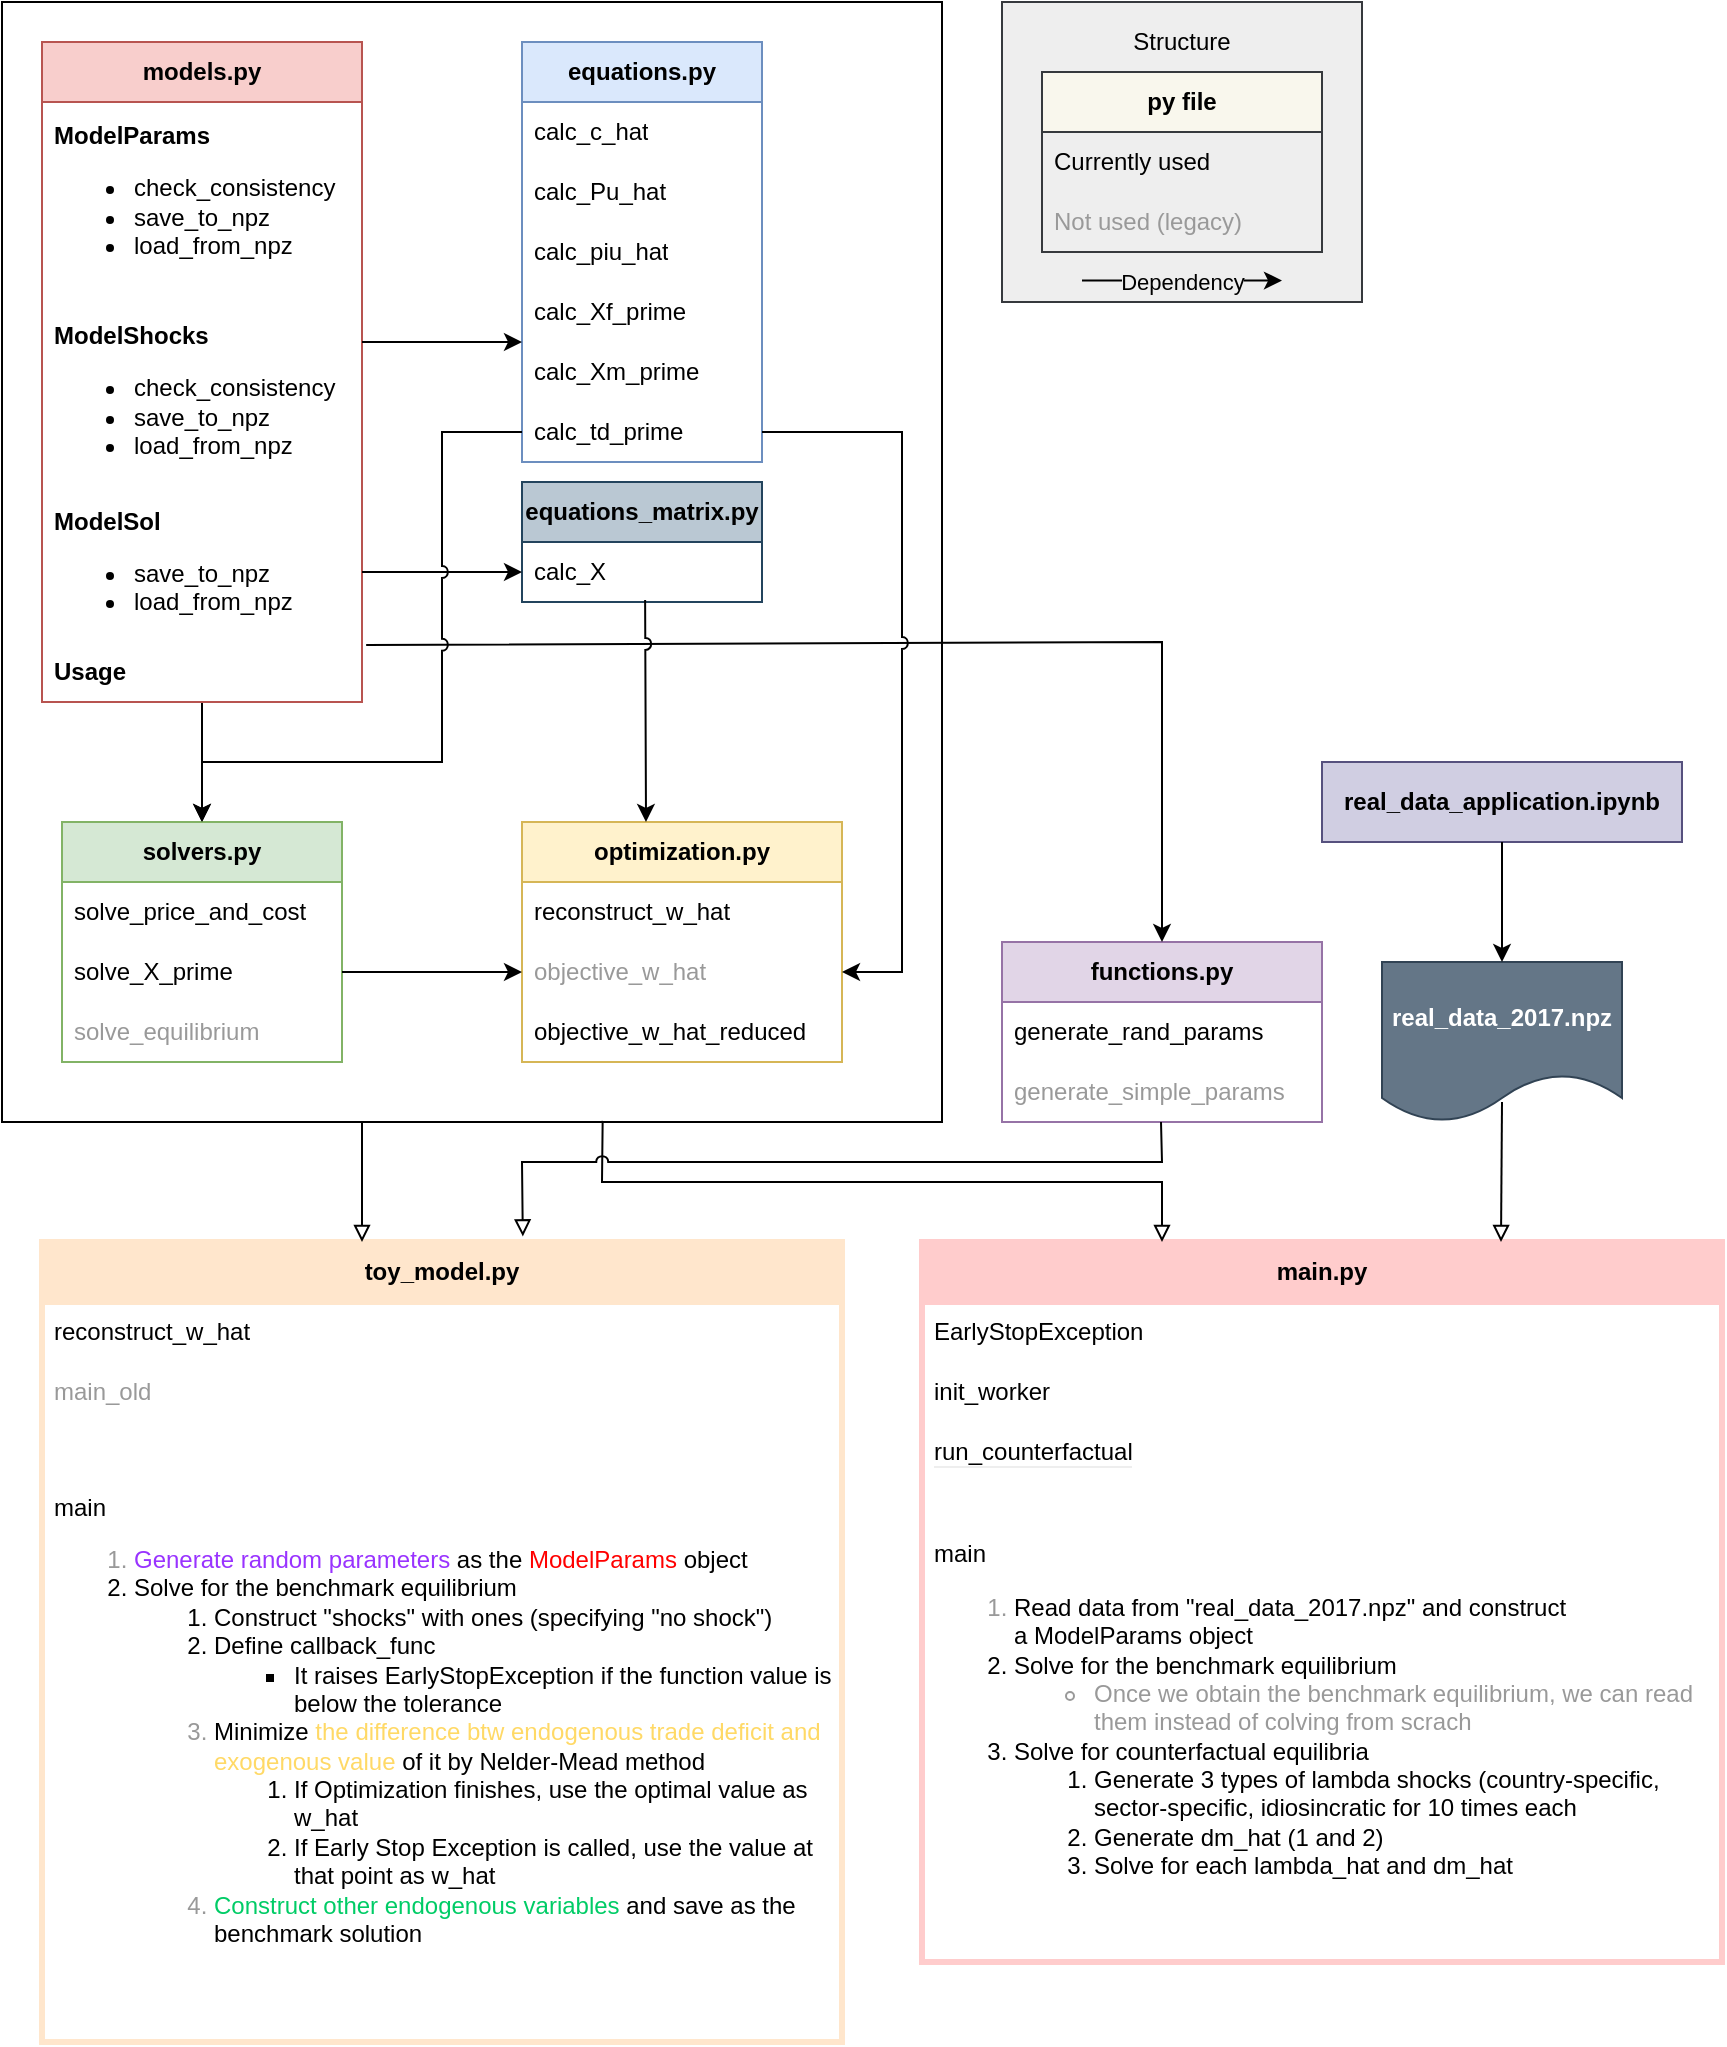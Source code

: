 <mxfile>
    <diagram id="Lqc5VTTtfE9WFwVzX8_v" name="ページ1">
        <mxGraphModel dx="954" dy="599" grid="1" gridSize="10" guides="1" tooltips="1" connect="1" arrows="1" fold="1" page="1" pageScale="1" pageWidth="827" pageHeight="1169" math="0" shadow="0">
            <root>
                <mxCell id="0"/>
                <mxCell id="1" parent="0"/>
                <mxCell id="zESGBfAv8kfooqxQL0nU-47" value="" style="rounded=0;whiteSpace=wrap;html=1;fontColor=#00CC66;" parent="1" vertex="1">
                    <mxGeometry x="20" y="40" width="470" height="560" as="geometry"/>
                </mxCell>
                <mxCell id="zESGBfAv8kfooqxQL0nU-1" value="&lt;b&gt;equations.py&lt;/b&gt;" style="swimlane;fontStyle=0;childLayout=stackLayout;horizontal=1;startSize=30;horizontalStack=0;resizeParent=1;resizeParentMax=0;resizeLast=0;collapsible=1;marginBottom=0;whiteSpace=wrap;html=1;fillColor=#dae8fc;strokeColor=#6c8ebf;" parent="1" vertex="1">
                    <mxGeometry x="280" y="60" width="120" height="210" as="geometry"/>
                </mxCell>
                <mxCell id="zESGBfAv8kfooqxQL0nU-2" value="calc_c_hat" style="text;strokeColor=none;fillColor=none;align=left;verticalAlign=middle;spacingLeft=4;spacingRight=4;overflow=hidden;points=[[0,0.5],[1,0.5]];portConstraint=eastwest;rotatable=0;whiteSpace=wrap;html=1;" parent="zESGBfAv8kfooqxQL0nU-1" vertex="1">
                    <mxGeometry y="30" width="120" height="30" as="geometry"/>
                </mxCell>
                <mxCell id="zESGBfAv8kfooqxQL0nU-3" value="calc_Pu_hat" style="text;strokeColor=none;fillColor=none;align=left;verticalAlign=middle;spacingLeft=4;spacingRight=4;overflow=hidden;points=[[0,0.5],[1,0.5]];portConstraint=eastwest;rotatable=0;whiteSpace=wrap;html=1;" parent="zESGBfAv8kfooqxQL0nU-1" vertex="1">
                    <mxGeometry y="60" width="120" height="30" as="geometry"/>
                </mxCell>
                <mxCell id="zESGBfAv8kfooqxQL0nU-4" value="calc_piu_hat" style="text;strokeColor=none;fillColor=none;align=left;verticalAlign=middle;spacingLeft=4;spacingRight=4;overflow=hidden;points=[[0,0.5],[1,0.5]];portConstraint=eastwest;rotatable=0;whiteSpace=wrap;html=1;" parent="zESGBfAv8kfooqxQL0nU-1" vertex="1">
                    <mxGeometry y="90" width="120" height="30" as="geometry"/>
                </mxCell>
                <mxCell id="zESGBfAv8kfooqxQL0nU-5" value="calc_Xf_prime" style="text;strokeColor=none;fillColor=none;align=left;verticalAlign=middle;spacingLeft=4;spacingRight=4;overflow=hidden;points=[[0,0.5],[1,0.5]];portConstraint=eastwest;rotatable=0;whiteSpace=wrap;html=1;" parent="zESGBfAv8kfooqxQL0nU-1" vertex="1">
                    <mxGeometry y="120" width="120" height="30" as="geometry"/>
                </mxCell>
                <mxCell id="zESGBfAv8kfooqxQL0nU-8" value="calc_Xm_prime" style="text;strokeColor=none;fillColor=none;align=left;verticalAlign=middle;spacingLeft=4;spacingRight=4;overflow=hidden;points=[[0,0.5],[1,0.5]];portConstraint=eastwest;rotatable=0;whiteSpace=wrap;html=1;" parent="zESGBfAv8kfooqxQL0nU-1" vertex="1">
                    <mxGeometry y="150" width="120" height="30" as="geometry"/>
                </mxCell>
                <mxCell id="zESGBfAv8kfooqxQL0nU-9" value="calc_td_prime" style="text;strokeColor=none;fillColor=none;align=left;verticalAlign=middle;spacingLeft=4;spacingRight=4;overflow=hidden;points=[[0,0.5],[1,0.5]];portConstraint=eastwest;rotatable=0;whiteSpace=wrap;html=1;" parent="zESGBfAv8kfooqxQL0nU-1" vertex="1">
                    <mxGeometry y="180" width="120" height="30" as="geometry"/>
                </mxCell>
                <mxCell id="zESGBfAv8kfooqxQL0nU-35" style="edgeStyle=orthogonalEdgeStyle;rounded=0;orthogonalLoop=1;jettySize=auto;html=1;exitX=0.5;exitY=1;exitDx=0;exitDy=0;entryX=0.5;entryY=0;entryDx=0;entryDy=0;fontColor=#000000;" parent="1" source="zESGBfAv8kfooqxQL0nU-10" target="zESGBfAv8kfooqxQL0nU-20" edge="1">
                    <mxGeometry relative="1" as="geometry"/>
                </mxCell>
                <mxCell id="zESGBfAv8kfooqxQL0nU-10" value="&lt;b&gt;models.py&lt;/b&gt;" style="swimlane;fontStyle=0;childLayout=stackLayout;horizontal=1;startSize=30;horizontalStack=0;resizeParent=1;resizeParentMax=0;resizeLast=0;collapsible=1;marginBottom=0;whiteSpace=wrap;html=1;fillColor=#f8cecc;strokeColor=#b85450;" parent="1" vertex="1">
                    <mxGeometry x="40" y="60" width="160" height="330" as="geometry"/>
                </mxCell>
                <mxCell id="zESGBfAv8kfooqxQL0nU-11" value="&lt;b&gt;ModelParams&lt;/b&gt;&lt;br&gt;&lt;ul&gt;&lt;li&gt;check_consistency&lt;/li&gt;&lt;li&gt;save_to_npz&lt;/li&gt;&lt;li&gt;load_from_npz&lt;/li&gt;&lt;/ul&gt;" style="text;strokeColor=none;fillColor=none;align=left;verticalAlign=middle;spacingLeft=4;spacingRight=4;overflow=hidden;points=[[0,0.5],[1,0.5]];portConstraint=eastwest;rotatable=0;whiteSpace=wrap;html=1;" parent="zESGBfAv8kfooqxQL0nU-10" vertex="1">
                    <mxGeometry y="30" width="160" height="100" as="geometry"/>
                </mxCell>
                <mxCell id="zESGBfAv8kfooqxQL0nU-12" value="&lt;b&gt;ModelShocks&lt;/b&gt;&lt;br&gt;&lt;ul&gt;&lt;li&gt;check_consistency&lt;/li&gt;&lt;li&gt;save_to_npz&lt;/li&gt;&lt;li&gt;load_from_npz&lt;/li&gt;&lt;/ul&gt;" style="text;strokeColor=none;fillColor=none;align=left;verticalAlign=middle;spacingLeft=4;spacingRight=4;overflow=hidden;points=[[0,0.5],[1,0.5]];portConstraint=eastwest;rotatable=0;whiteSpace=wrap;html=1;" parent="zESGBfAv8kfooqxQL0nU-10" vertex="1">
                    <mxGeometry y="130" width="160" height="100" as="geometry"/>
                </mxCell>
                <mxCell id="zESGBfAv8kfooqxQL0nU-13" value="&lt;b&gt;ModelSol&lt;/b&gt;&lt;br&gt;&lt;ul&gt;&lt;li&gt;save_to_npz&lt;/li&gt;&lt;li&gt;load_from_npz&lt;/li&gt;&lt;/ul&gt;" style="text;strokeColor=none;fillColor=none;align=left;verticalAlign=middle;spacingLeft=4;spacingRight=4;overflow=hidden;points=[[0,0.5],[1,0.5]];portConstraint=eastwest;rotatable=0;whiteSpace=wrap;html=1;" parent="zESGBfAv8kfooqxQL0nU-10" vertex="1">
                    <mxGeometry y="230" width="160" height="70" as="geometry"/>
                </mxCell>
                <mxCell id="zESGBfAv8kfooqxQL0nU-18" value="&lt;b&gt;Usage&lt;/b&gt;" style="text;strokeColor=none;fillColor=none;align=left;verticalAlign=middle;spacingLeft=4;spacingRight=4;overflow=hidden;points=[[0,0.5],[1,0.5]];portConstraint=eastwest;rotatable=0;whiteSpace=wrap;html=1;" parent="zESGBfAv8kfooqxQL0nU-10" vertex="1">
                    <mxGeometry y="300" width="160" height="30" as="geometry"/>
                </mxCell>
                <mxCell id="zESGBfAv8kfooqxQL0nU-20" value="&lt;b&gt;solvers.py&lt;/b&gt;" style="swimlane;fontStyle=0;childLayout=stackLayout;horizontal=1;startSize=30;horizontalStack=0;resizeParent=1;resizeParentMax=0;resizeLast=0;collapsible=1;marginBottom=0;whiteSpace=wrap;html=1;fillColor=#d5e8d4;strokeColor=#82b366;" parent="1" vertex="1">
                    <mxGeometry x="50" y="450" width="140" height="120" as="geometry"/>
                </mxCell>
                <mxCell id="zESGBfAv8kfooqxQL0nU-21" value="solve_price_and_cost" style="text;strokeColor=none;fillColor=none;align=left;verticalAlign=middle;spacingLeft=4;spacingRight=4;overflow=hidden;points=[[0,0.5],[1,0.5]];portConstraint=eastwest;rotatable=0;whiteSpace=wrap;html=1;" parent="zESGBfAv8kfooqxQL0nU-20" vertex="1">
                    <mxGeometry y="30" width="140" height="30" as="geometry"/>
                </mxCell>
                <mxCell id="zESGBfAv8kfooqxQL0nU-22" value="solve_X_prime" style="text;strokeColor=none;fillColor=none;align=left;verticalAlign=middle;spacingLeft=4;spacingRight=4;overflow=hidden;points=[[0,0.5],[1,0.5]];portConstraint=eastwest;rotatable=0;whiteSpace=wrap;html=1;" parent="zESGBfAv8kfooqxQL0nU-20" vertex="1">
                    <mxGeometry y="60" width="140" height="30" as="geometry"/>
                </mxCell>
                <mxCell id="zESGBfAv8kfooqxQL0nU-23" value="&lt;font color=&quot;#999999&quot;&gt;solve_equilibrium&lt;/font&gt;" style="text;strokeColor=none;fillColor=none;align=left;verticalAlign=middle;spacingLeft=4;spacingRight=4;overflow=hidden;points=[[0,0.5],[1,0.5]];portConstraint=eastwest;rotatable=0;whiteSpace=wrap;html=1;" parent="zESGBfAv8kfooqxQL0nU-20" vertex="1">
                    <mxGeometry y="90" width="140" height="30" as="geometry"/>
                </mxCell>
                <mxCell id="zESGBfAv8kfooqxQL0nU-24" value="&lt;font color=&quot;#000000&quot;&gt;&lt;b&gt;functions.py&lt;/b&gt;&lt;/font&gt;" style="swimlane;fontStyle=0;childLayout=stackLayout;horizontal=1;startSize=30;horizontalStack=0;resizeParent=1;resizeParentMax=0;resizeLast=0;collapsible=1;marginBottom=0;whiteSpace=wrap;html=1;fillColor=#e1d5e7;strokeColor=#9673a6;" parent="1" vertex="1">
                    <mxGeometry x="520" y="510" width="160" height="90" as="geometry"/>
                </mxCell>
                <mxCell id="zESGBfAv8kfooqxQL0nU-25" value="&lt;font color=&quot;#000000&quot;&gt;generate_rand_params&lt;/font&gt;" style="text;strokeColor=none;fillColor=none;align=left;verticalAlign=middle;spacingLeft=4;spacingRight=4;overflow=hidden;points=[[0,0.5],[1,0.5]];portConstraint=eastwest;rotatable=0;whiteSpace=wrap;html=1;fontColor=#999999;" parent="zESGBfAv8kfooqxQL0nU-24" vertex="1">
                    <mxGeometry y="30" width="160" height="30" as="geometry"/>
                </mxCell>
                <mxCell id="GU4OtRPrmDC_MldX66Ut-6" value="&lt;font style=&quot;color: rgb(153, 153, 153);&quot;&gt;generate_simple_params&lt;/font&gt;" style="text;strokeColor=none;fillColor=none;align=left;verticalAlign=middle;spacingLeft=4;spacingRight=4;overflow=hidden;points=[[0,0.5],[1,0.5]];portConstraint=eastwest;rotatable=0;whiteSpace=wrap;html=1;" parent="zESGBfAv8kfooqxQL0nU-24" vertex="1">
                    <mxGeometry y="60" width="160" height="30" as="geometry"/>
                </mxCell>
                <mxCell id="zESGBfAv8kfooqxQL0nU-28" value="" style="endArrow=classic;html=1;rounded=0;fontColor=#000000;" parent="1" edge="1">
                    <mxGeometry width="50" height="50" relative="1" as="geometry">
                        <mxPoint x="200" y="210" as="sourcePoint"/>
                        <mxPoint x="280" y="210" as="targetPoint"/>
                    </mxGeometry>
                </mxCell>
                <mxCell id="zESGBfAv8kfooqxQL0nU-30" value="" style="endArrow=classic;html=1;rounded=0;fontColor=#000000;exitX=1.013;exitY=1.021;exitDx=0;exitDy=0;entryX=0.5;entryY=0;entryDx=0;entryDy=0;exitPerimeter=0;" parent="1" source="zESGBfAv8kfooqxQL0nU-13" target="zESGBfAv8kfooqxQL0nU-24" edge="1">
                    <mxGeometry width="50" height="50" relative="1" as="geometry">
                        <mxPoint x="310" y="460" as="sourcePoint"/>
                        <mxPoint x="360" y="410" as="targetPoint"/>
                        <Array as="points">
                            <mxPoint x="600" y="360"/>
                        </Array>
                    </mxGeometry>
                </mxCell>
                <mxCell id="zESGBfAv8kfooqxQL0nU-31" value="&lt;b&gt;optimization.py&lt;/b&gt;" style="swimlane;fontStyle=0;childLayout=stackLayout;horizontal=1;startSize=30;horizontalStack=0;resizeParent=1;resizeParentMax=0;resizeLast=0;collapsible=1;marginBottom=0;whiteSpace=wrap;html=1;fillColor=#fff2cc;strokeColor=#d6b656;" parent="1" vertex="1">
                    <mxGeometry x="280" y="450" width="160" height="120" as="geometry"/>
                </mxCell>
                <mxCell id="FPuGL5NDelWNRy-ppYHN-1" value="reconstruct_w_hat" style="text;strokeColor=none;fillColor=none;align=left;verticalAlign=middle;spacingLeft=4;spacingRight=4;overflow=hidden;points=[[0,0.5],[1,0.5]];portConstraint=eastwest;rotatable=0;whiteSpace=wrap;html=1;" parent="zESGBfAv8kfooqxQL0nU-31" vertex="1">
                    <mxGeometry y="30" width="160" height="30" as="geometry"/>
                </mxCell>
                <mxCell id="zESGBfAv8kfooqxQL0nU-32" value="&lt;font color=&quot;#999999&quot;&gt;objective_w_hat&lt;/font&gt;" style="text;strokeColor=none;fillColor=none;align=left;verticalAlign=middle;spacingLeft=4;spacingRight=4;overflow=hidden;points=[[0,0.5],[1,0.5]];portConstraint=eastwest;rotatable=0;whiteSpace=wrap;html=1;fontColor=#000000;" parent="zESGBfAv8kfooqxQL0nU-31" vertex="1">
                    <mxGeometry y="60" width="160" height="30" as="geometry"/>
                </mxCell>
                <mxCell id="zESGBfAv8kfooqxQL0nU-33" value="objective_w_hat_reduced" style="text;strokeColor=none;fillColor=none;align=left;verticalAlign=middle;spacingLeft=4;spacingRight=4;overflow=hidden;points=[[0,0.5],[1,0.5]];portConstraint=eastwest;rotatable=0;whiteSpace=wrap;html=1;fontColor=#000000;" parent="zESGBfAv8kfooqxQL0nU-31" vertex="1">
                    <mxGeometry y="90" width="160" height="30" as="geometry"/>
                </mxCell>
                <mxCell id="zESGBfAv8kfooqxQL0nU-37" style="edgeStyle=orthogonalEdgeStyle;rounded=0;orthogonalLoop=1;jettySize=auto;html=1;exitX=1;exitY=0.5;exitDx=0;exitDy=0;entryX=0;entryY=0.5;entryDx=0;entryDy=0;fontColor=#000000;" parent="1" source="zESGBfAv8kfooqxQL0nU-22" target="zESGBfAv8kfooqxQL0nU-32" edge="1">
                    <mxGeometry relative="1" as="geometry"/>
                </mxCell>
                <mxCell id="zESGBfAv8kfooqxQL0nU-40" value="&lt;font color=&quot;#000000&quot;&gt;&lt;b&gt;toy_model.py&lt;/b&gt;&lt;/font&gt;" style="swimlane;fontStyle=0;childLayout=stackLayout;horizontal=1;startSize=30;horizontalStack=0;resizeParent=1;resizeParentMax=0;resizeLast=0;collapsible=1;marginBottom=0;whiteSpace=wrap;html=1;fillColor=#ffe6cc;strokeColor=#FFE6CC;strokeWidth=3;" parent="1" vertex="1">
                    <mxGeometry x="40" y="660" width="400" height="400" as="geometry"/>
                </mxCell>
                <mxCell id="zESGBfAv8kfooqxQL0nU-41" value="&lt;font color=&quot;#000000&quot;&gt;reconstruct_w_hat&lt;/font&gt;" style="text;strokeColor=none;fillColor=none;align=left;verticalAlign=middle;spacingLeft=4;spacingRight=4;overflow=hidden;points=[[0,0.5],[1,0.5]];portConstraint=eastwest;rotatable=0;whiteSpace=wrap;html=1;fontColor=#999999;" parent="zESGBfAv8kfooqxQL0nU-40" vertex="1">
                    <mxGeometry y="30" width="400" height="30" as="geometry"/>
                </mxCell>
                <mxCell id="zESGBfAv8kfooqxQL0nU-42" value="main_old" style="text;strokeColor=none;fillColor=none;align=left;verticalAlign=middle;spacingLeft=4;spacingRight=4;overflow=hidden;points=[[0,0.5],[1,0.5]];portConstraint=eastwest;rotatable=0;whiteSpace=wrap;html=1;fontColor=#999999;" parent="zESGBfAv8kfooqxQL0nU-40" vertex="1">
                    <mxGeometry y="60" width="400" height="30" as="geometry"/>
                </mxCell>
                <mxCell id="zESGBfAv8kfooqxQL0nU-43" value="&lt;font color=&quot;#000000&quot;&gt;main&lt;/font&gt;&lt;br&gt;&lt;ol style=&quot;&quot;&gt;&lt;li style=&quot;&quot;&gt;&lt;font color=&quot;#9933ff&quot;&gt;Generate random parameters&lt;/font&gt;&lt;font color=&quot;#000000&quot;&gt; as the &lt;/font&gt;&lt;font color=&quot;#ff0000&quot;&gt;ModelParams&lt;/font&gt;&lt;font color=&quot;#000000&quot;&gt; object&lt;/font&gt;&lt;/li&gt;&lt;li style=&quot;color: rgb(0, 0, 0);&quot;&gt;Solve for the benchmark equilibrium&lt;/li&gt;&lt;ol style=&quot;&quot;&gt;&lt;li style=&quot;color: rgb(0, 0, 0);&quot;&gt;Construct &quot;shocks&quot; with ones (specifying &quot;no shock&quot;)&lt;/li&gt;&lt;li style=&quot;color: rgb(0, 0, 0);&quot;&gt;Define callback_func&lt;/li&gt;&lt;ul style=&quot;color: rgb(0, 0, 0);&quot;&gt;&lt;li&gt;It raises EarlyStopException if the function value is below the tolerance&lt;/li&gt;&lt;/ul&gt;&lt;li style=&quot;&quot;&gt;&lt;font color=&quot;#000000&quot;&gt;Minimize &lt;/font&gt;&lt;font color=&quot;#ffd966&quot;&gt;the difference btw endogenous trade deficit and exogenous value&lt;/font&gt;&lt;font color=&quot;#000000&quot;&gt; of it by Nelder-Mead method&lt;/font&gt;&lt;/li&gt;&lt;ol style=&quot;color: rgb(0, 0, 0);&quot;&gt;&lt;li&gt;If Optimization finishes, use the optimal value as w_hat&lt;/li&gt;&lt;li&gt;If Early Stop Exception is called, use the value at that point as w_hat&lt;/li&gt;&lt;/ol&gt;&lt;li style=&quot;&quot;&gt;&lt;font color=&quot;#00cc66&quot;&gt;Construct other endogenous variables&lt;/font&gt;&lt;span style=&quot;color: rgb(0, 0, 0);&quot;&gt; and save as the benchmark solution&lt;/span&gt;&lt;/li&gt;&lt;/ol&gt;&lt;/ol&gt;" style="text;strokeColor=none;fillColor=none;align=left;verticalAlign=middle;spacingLeft=4;spacingRight=4;overflow=hidden;points=[[0,0.5],[1,0.5]];portConstraint=eastwest;rotatable=0;whiteSpace=wrap;html=1;fontColor=#999999;" parent="zESGBfAv8kfooqxQL0nU-40" vertex="1">
                    <mxGeometry y="90" width="400" height="310" as="geometry"/>
                </mxCell>
                <mxCell id="GU4OtRPrmDC_MldX66Ut-1" value="&lt;b&gt;equations_matrix.py&lt;/b&gt;" style="swimlane;fontStyle=0;childLayout=stackLayout;horizontal=1;startSize=30;horizontalStack=0;resizeParent=1;resizeParentMax=0;resizeLast=0;collapsible=1;marginBottom=0;whiteSpace=wrap;html=1;fillColor=#bac8d3;strokeColor=#23445d;" parent="1" vertex="1">
                    <mxGeometry x="280" y="280" width="120" height="60" as="geometry">
                        <mxRectangle x="280" y="380" width="160" height="30" as="alternateBounds"/>
                    </mxGeometry>
                </mxCell>
                <mxCell id="GU4OtRPrmDC_MldX66Ut-2" value="calc_X" style="text;strokeColor=none;fillColor=none;align=left;verticalAlign=middle;spacingLeft=4;spacingRight=4;overflow=hidden;points=[[0,0.5],[1,0.5]];portConstraint=eastwest;rotatable=0;whiteSpace=wrap;html=1;" parent="GU4OtRPrmDC_MldX66Ut-1" vertex="1">
                    <mxGeometry y="30" width="120" height="30" as="geometry"/>
                </mxCell>
                <mxCell id="GU4OtRPrmDC_MldX66Ut-5" value="" style="endArrow=classic;html=1;rounded=0;entryX=0;entryY=0.5;entryDx=0;entryDy=0;" parent="1" target="GU4OtRPrmDC_MldX66Ut-2" edge="1">
                    <mxGeometry width="50" height="50" relative="1" as="geometry">
                        <mxPoint x="200" y="325" as="sourcePoint"/>
                        <mxPoint x="440" y="310" as="targetPoint"/>
                    </mxGeometry>
                </mxCell>
                <mxCell id="GU4OtRPrmDC_MldX66Ut-7" value="" style="endArrow=classic;html=1;rounded=0;exitX=0;exitY=0.5;exitDx=0;exitDy=0;entryX=0.5;entryY=0;entryDx=0;entryDy=0;jumpStyle=arc;" parent="1" source="zESGBfAv8kfooqxQL0nU-9" target="zESGBfAv8kfooqxQL0nU-20" edge="1">
                    <mxGeometry width="50" height="50" relative="1" as="geometry">
                        <mxPoint x="390" y="320" as="sourcePoint"/>
                        <mxPoint x="440" y="270" as="targetPoint"/>
                        <Array as="points">
                            <mxPoint x="240" y="255"/>
                            <mxPoint x="240" y="420"/>
                            <mxPoint x="120" y="420"/>
                        </Array>
                    </mxGeometry>
                </mxCell>
                <mxCell id="GU4OtRPrmDC_MldX66Ut-8" value="" style="endArrow=classic;html=1;rounded=0;jumpStyle=arc;exitX=0.513;exitY=0.967;exitDx=0;exitDy=0;exitPerimeter=0;" parent="1" source="GU4OtRPrmDC_MldX66Ut-2" edge="1">
                    <mxGeometry width="50" height="50" relative="1" as="geometry">
                        <mxPoint x="390" y="320" as="sourcePoint"/>
                        <mxPoint x="342" y="450" as="targetPoint"/>
                    </mxGeometry>
                </mxCell>
                <mxCell id="GU4OtRPrmDC_MldX66Ut-9" value="" style="endArrow=classic;html=1;rounded=0;jumpStyle=arc;exitX=1;exitY=0.5;exitDx=0;exitDy=0;entryX=1;entryY=0.5;entryDx=0;entryDy=0;" parent="1" source="zESGBfAv8kfooqxQL0nU-9" target="zESGBfAv8kfooqxQL0nU-32" edge="1">
                    <mxGeometry width="50" height="50" relative="1" as="geometry">
                        <mxPoint x="390" y="320" as="sourcePoint"/>
                        <mxPoint x="440" y="270" as="targetPoint"/>
                        <Array as="points">
                            <mxPoint x="470" y="255"/>
                            <mxPoint x="470" y="525"/>
                        </Array>
                    </mxGeometry>
                </mxCell>
                <mxCell id="GU4OtRPrmDC_MldX66Ut-12" value="&lt;font color=&quot;#000000&quot;&gt;&lt;b&gt;main.py&lt;/b&gt;&lt;/font&gt;" style="swimlane;fontStyle=0;childLayout=stackLayout;horizontal=1;startSize=30;horizontalStack=0;resizeParent=1;resizeParentMax=0;resizeLast=0;collapsible=1;marginBottom=0;whiteSpace=wrap;html=1;fillColor=#ffcccc;strokeColor=#FFCCCC;strokeWidth=3;" parent="1" vertex="1">
                    <mxGeometry x="480" y="660" width="400" height="360" as="geometry"/>
                </mxCell>
                <mxCell id="GU4OtRPrmDC_MldX66Ut-13" value="&lt;font color=&quot;#000000&quot;&gt;EarlyStopException&lt;/font&gt;" style="text;strokeColor=none;fillColor=none;align=left;verticalAlign=middle;spacingLeft=4;spacingRight=4;overflow=hidden;points=[[0,0.5],[1,0.5]];portConstraint=eastwest;rotatable=0;whiteSpace=wrap;html=1;fontColor=#999999;" parent="GU4OtRPrmDC_MldX66Ut-12" vertex="1">
                    <mxGeometry y="30" width="400" height="30" as="geometry"/>
                </mxCell>
                <mxCell id="GU4OtRPrmDC_MldX66Ut-14" value="&lt;font color=&quot;#000000&quot;&gt;init_worker&lt;/font&gt;" style="text;strokeColor=none;fillColor=none;align=left;verticalAlign=middle;spacingLeft=4;spacingRight=4;overflow=hidden;points=[[0,0.5],[1,0.5]];portConstraint=eastwest;rotatable=0;whiteSpace=wrap;html=1;fontColor=#999999;" parent="GU4OtRPrmDC_MldX66Ut-12" vertex="1">
                    <mxGeometry y="60" width="400" height="30" as="geometry"/>
                </mxCell>
                <mxCell id="GU4OtRPrmDC_MldX66Ut-19" value="&lt;span style=&quot;background-color: rgb(255, 255, 255);&quot;&gt;run_counterfactual&lt;/span&gt;" style="text;strokeColor=none;fillColor=none;align=left;verticalAlign=middle;spacingLeft=4;spacingRight=4;overflow=hidden;points=[[0,0.5],[1,0.5]];portConstraint=eastwest;rotatable=0;whiteSpace=wrap;html=1;labelBackgroundColor=#EEEEEE;fontColor=#000000;" parent="GU4OtRPrmDC_MldX66Ut-12" vertex="1">
                    <mxGeometry y="90" width="400" height="30" as="geometry"/>
                </mxCell>
                <mxCell id="GU4OtRPrmDC_MldX66Ut-15" value="&lt;font color=&quot;#000000&quot;&gt;main&lt;/font&gt;&lt;br&gt;&lt;ol style=&quot;&quot;&gt;&lt;li&gt;&lt;font&gt;&lt;font style=&quot;border-color: var(--border-color); background-color: initial;&quot; color=&quot;#000000&quot;&gt;Read data from &quot;real_data_2017.npz&quot; and construct a&amp;nbsp;&lt;/font&gt;&lt;font style=&quot;color: rgb(0, 0, 0);&quot;&gt;&lt;font style=&quot;border-color: var(--border-color); background-color: initial;&quot;&gt;ModelParams&lt;/font&gt;&lt;font style=&quot;border-color: var(--border-color); background-color: initial;&quot;&gt;&amp;nbsp;&lt;/font&gt;&lt;/font&gt;&lt;font style=&quot;border-color: var(--border-color); background-color: initial;&quot; color=&quot;#000000&quot;&gt;object&lt;/font&gt;&lt;br&gt;&lt;/font&gt;&lt;/li&gt;&lt;li style=&quot;color: rgb(0, 0, 0);&quot;&gt;&lt;font color=&quot;#000000&quot;&gt;&lt;font style=&quot;border-color: var(--border-color); background-color: initial;&quot; color=&quot;#000000&quot;&gt;Solve for the benchmark equilibrium&lt;/font&gt;&lt;/font&gt;&lt;/li&gt;&lt;ul&gt;&lt;li&gt;&lt;span style=&quot;background-color: initial;&quot;&gt;Once we obtain the benchmark equilibrium, we can read them instead of colving from scrach&lt;/span&gt;&lt;/li&gt;&lt;/ul&gt;&lt;li style=&quot;color: rgb(0, 0, 0);&quot;&gt;&lt;font color=&quot;#000000&quot;&gt;&lt;font style=&quot;border-color: var(--border-color); background-color: initial;&quot; color=&quot;#000000&quot;&gt;Solve for counterfactual equilibria&lt;/font&gt;&lt;/font&gt;&lt;/li&gt;&lt;ol&gt;&lt;li style=&quot;color: rgb(0, 0, 0);&quot;&gt;&lt;font color=&quot;#000000&quot;&gt;&lt;font style=&quot;border-color: var(--border-color); background-color: initial;&quot; color=&quot;#000000&quot;&gt;Generate 3 types of lambda shocks (country-specific, sector-specific, idiosincratic for 10 times each&lt;/font&gt;&lt;/font&gt;&lt;/li&gt;&lt;li style=&quot;color: rgb(0, 0, 0);&quot;&gt;&lt;font color=&quot;#000000&quot;&gt;&lt;font style=&quot;border-color: var(--border-color); background-color: initial;&quot; color=&quot;#000000&quot;&gt;Generate dm_hat (1 and 2)&lt;/font&gt;&lt;/font&gt;&lt;/li&gt;&lt;li style=&quot;color: rgb(0, 0, 0);&quot;&gt;Solve for each lambda_hat and dm_hat&lt;/li&gt;&lt;/ol&gt;&lt;/ol&gt;" style="text;strokeColor=none;fillColor=none;align=left;verticalAlign=middle;spacingLeft=4;spacingRight=4;overflow=hidden;points=[[0,0.5],[1,0.5]];portConstraint=eastwest;rotatable=0;whiteSpace=wrap;html=1;fontColor=#999999;" parent="GU4OtRPrmDC_MldX66Ut-12" vertex="1">
                    <mxGeometry y="120" width="400" height="240" as="geometry"/>
                </mxCell>
                <mxCell id="GU4OtRPrmDC_MldX66Ut-18" value="&lt;b&gt;&lt;font style=&quot;color: rgb(255, 255, 255);&quot;&gt;real_data_2017.npz&lt;/font&gt;&lt;/b&gt;" style="shape=document;whiteSpace=wrap;html=1;boundedLbl=1;fillColor=#647687;strokeColor=#314354;fontColor=#ffffff;" parent="1" vertex="1">
                    <mxGeometry x="710" y="520" width="120" height="80" as="geometry"/>
                </mxCell>
                <mxCell id="GU4OtRPrmDC_MldX66Ut-20" value="" style="endArrow=block;html=1;rounded=0;fontColor=#000000;jumpStyle=arc;entryX=0.3;entryY=0;entryDx=0;entryDy=0;entryPerimeter=0;endFill=0;exitX=0.639;exitY=0.999;exitDx=0;exitDy=0;exitPerimeter=0;" parent="1" target="GU4OtRPrmDC_MldX66Ut-12" edge="1" source="zESGBfAv8kfooqxQL0nU-47">
                    <mxGeometry width="50" height="50" relative="1" as="geometry">
                        <mxPoint x="330" y="630" as="sourcePoint"/>
                        <mxPoint x="440" y="700" as="targetPoint"/>
                        <Array as="points">
                            <mxPoint x="320" y="630"/>
                            <mxPoint x="600" y="630"/>
                        </Array>
                    </mxGeometry>
                </mxCell>
                <mxCell id="GU4OtRPrmDC_MldX66Ut-21" value="" style="endArrow=block;html=1;rounded=0;fontColor=#000000;jumpStyle=arc;endFill=0;" parent="1" edge="1">
                    <mxGeometry x="-0.667" y="150" width="50" height="50" relative="1" as="geometry">
                        <mxPoint x="770" y="590" as="sourcePoint"/>
                        <mxPoint x="769.5" y="660" as="targetPoint"/>
                        <mxPoint as="offset"/>
                    </mxGeometry>
                </mxCell>
                <mxCell id="8" value="&lt;span&gt;&lt;font style=&quot;color: rgb(0, 0, 0);&quot;&gt;&lt;b&gt;real_data_application.ipynb&lt;/b&gt;&lt;/font&gt;&lt;/span&gt;" style="rounded=0;whiteSpace=wrap;html=1;horizontal=1;fillColor=#d0cee2;strokeColor=#56517e;" vertex="1" parent="1">
                    <mxGeometry x="680" y="420" width="180" height="40" as="geometry"/>
                </mxCell>
                <mxCell id="9" value="" style="endArrow=classic;html=1;exitX=0.5;exitY=1;exitDx=0;exitDy=0;entryX=0.5;entryY=0;entryDx=0;entryDy=0;" edge="1" parent="1" source="8" target="GU4OtRPrmDC_MldX66Ut-18">
                    <mxGeometry width="50" height="50" relative="1" as="geometry">
                        <mxPoint x="460" y="530" as="sourcePoint"/>
                        <mxPoint x="510" y="480" as="targetPoint"/>
                    </mxGeometry>
                </mxCell>
                <mxCell id="10" value="" style="group" vertex="1" connectable="0" parent="1">
                    <mxGeometry x="520" y="40" width="180" height="150" as="geometry"/>
                </mxCell>
                <mxCell id="zESGBfAv8kfooqxQL0nU-55" value="" style="rounded=0;whiteSpace=wrap;html=1;fillColor=#eeeeee;strokeColor=#36393d;" parent="10" vertex="1">
                    <mxGeometry width="180" height="150" as="geometry"/>
                </mxCell>
                <mxCell id="GU4OtRPrmDC_MldX66Ut-11" value="Structure" style="text;html=1;strokeColor=none;fillColor=none;align=center;verticalAlign=middle;whiteSpace=wrap;rounded=0;" parent="10" vertex="1">
                    <mxGeometry x="60" y="5" width="60" height="30" as="geometry"/>
                </mxCell>
                <mxCell id="zESGBfAv8kfooqxQL0nU-49" value="" style="endArrow=classic;html=1;rounded=0;fontColor=#00CC66;" parent="10" edge="1">
                    <mxGeometry relative="1" as="geometry">
                        <mxPoint x="40" y="139.31" as="sourcePoint"/>
                        <mxPoint x="140" y="139.31" as="targetPoint"/>
                    </mxGeometry>
                </mxCell>
                <mxCell id="zESGBfAv8kfooqxQL0nU-50" value="&lt;font color=&quot;#000000&quot;&gt;Dependency&lt;/font&gt;" style="edgeLabel;resizable=0;html=1;align=center;verticalAlign=middle;fontColor=#00CC66;labelBackgroundColor=#EEEEEE;" parent="zESGBfAv8kfooqxQL0nU-49" connectable="0" vertex="1">
                    <mxGeometry relative="1" as="geometry"/>
                </mxCell>
                <mxCell id="zESGBfAv8kfooqxQL0nU-51" value="&lt;b&gt;py file&lt;/b&gt;" style="swimlane;fontStyle=0;childLayout=stackLayout;horizontal=1;startSize=30;horizontalStack=0;resizeParent=1;resizeParentMax=0;resizeLast=0;collapsible=1;marginBottom=0;whiteSpace=wrap;html=1;fillColor=#f9f7ed;strokeColor=#36393d;" parent="10" vertex="1">
                    <mxGeometry x="20" y="35" width="140" height="90" as="geometry"/>
                </mxCell>
                <mxCell id="zESGBfAv8kfooqxQL0nU-52" value="Currently used" style="text;strokeColor=none;fillColor=none;align=left;verticalAlign=middle;spacingLeft=4;spacingRight=4;overflow=hidden;points=[[0,0.5],[1,0.5]];portConstraint=eastwest;rotatable=0;whiteSpace=wrap;html=1;fontColor=#000000;" parent="zESGBfAv8kfooqxQL0nU-51" vertex="1">
                    <mxGeometry y="30" width="140" height="30" as="geometry"/>
                </mxCell>
                <mxCell id="zESGBfAv8kfooqxQL0nU-53" value="&lt;font color=&quot;#999999&quot;&gt;Not used (legacy)&lt;/font&gt;" style="text;strokeColor=none;fillColor=none;align=left;verticalAlign=middle;spacingLeft=4;spacingRight=4;overflow=hidden;points=[[0,0.5],[1,0.5]];portConstraint=eastwest;rotatable=0;whiteSpace=wrap;html=1;fontColor=#000000;" parent="zESGBfAv8kfooqxQL0nU-51" vertex="1">
                    <mxGeometry y="60" width="140" height="30" as="geometry"/>
                </mxCell>
                <mxCell id="11" value="" style="endArrow=block;html=1;rounded=0;fontColor=#000000;jumpStyle=arc;entryX=0.3;entryY=0;entryDx=0;entryDy=0;entryPerimeter=0;endFill=0;" edge="1" parent="1">
                    <mxGeometry width="50" height="50" relative="1" as="geometry">
                        <mxPoint x="200" y="600" as="sourcePoint"/>
                        <mxPoint x="200" y="660" as="targetPoint"/>
                    </mxGeometry>
                </mxCell>
                <mxCell id="12" value="" style="endArrow=block;html=1;rounded=0;fontColor=#000000;jumpStyle=arc;entryX=0.601;entryY=-0.007;entryDx=0;entryDy=0;entryPerimeter=0;endFill=0;" edge="1" parent="1" target="zESGBfAv8kfooqxQL0nU-40">
                    <mxGeometry width="50" height="50" relative="1" as="geometry">
                        <mxPoint x="599.5" y="600" as="sourcePoint"/>
                        <mxPoint x="599.5" y="660" as="targetPoint"/>
                        <Array as="points">
                            <mxPoint x="600" y="620"/>
                            <mxPoint x="280" y="620"/>
                        </Array>
                    </mxGeometry>
                </mxCell>
            </root>
        </mxGraphModel>
    </diagram>
</mxfile>